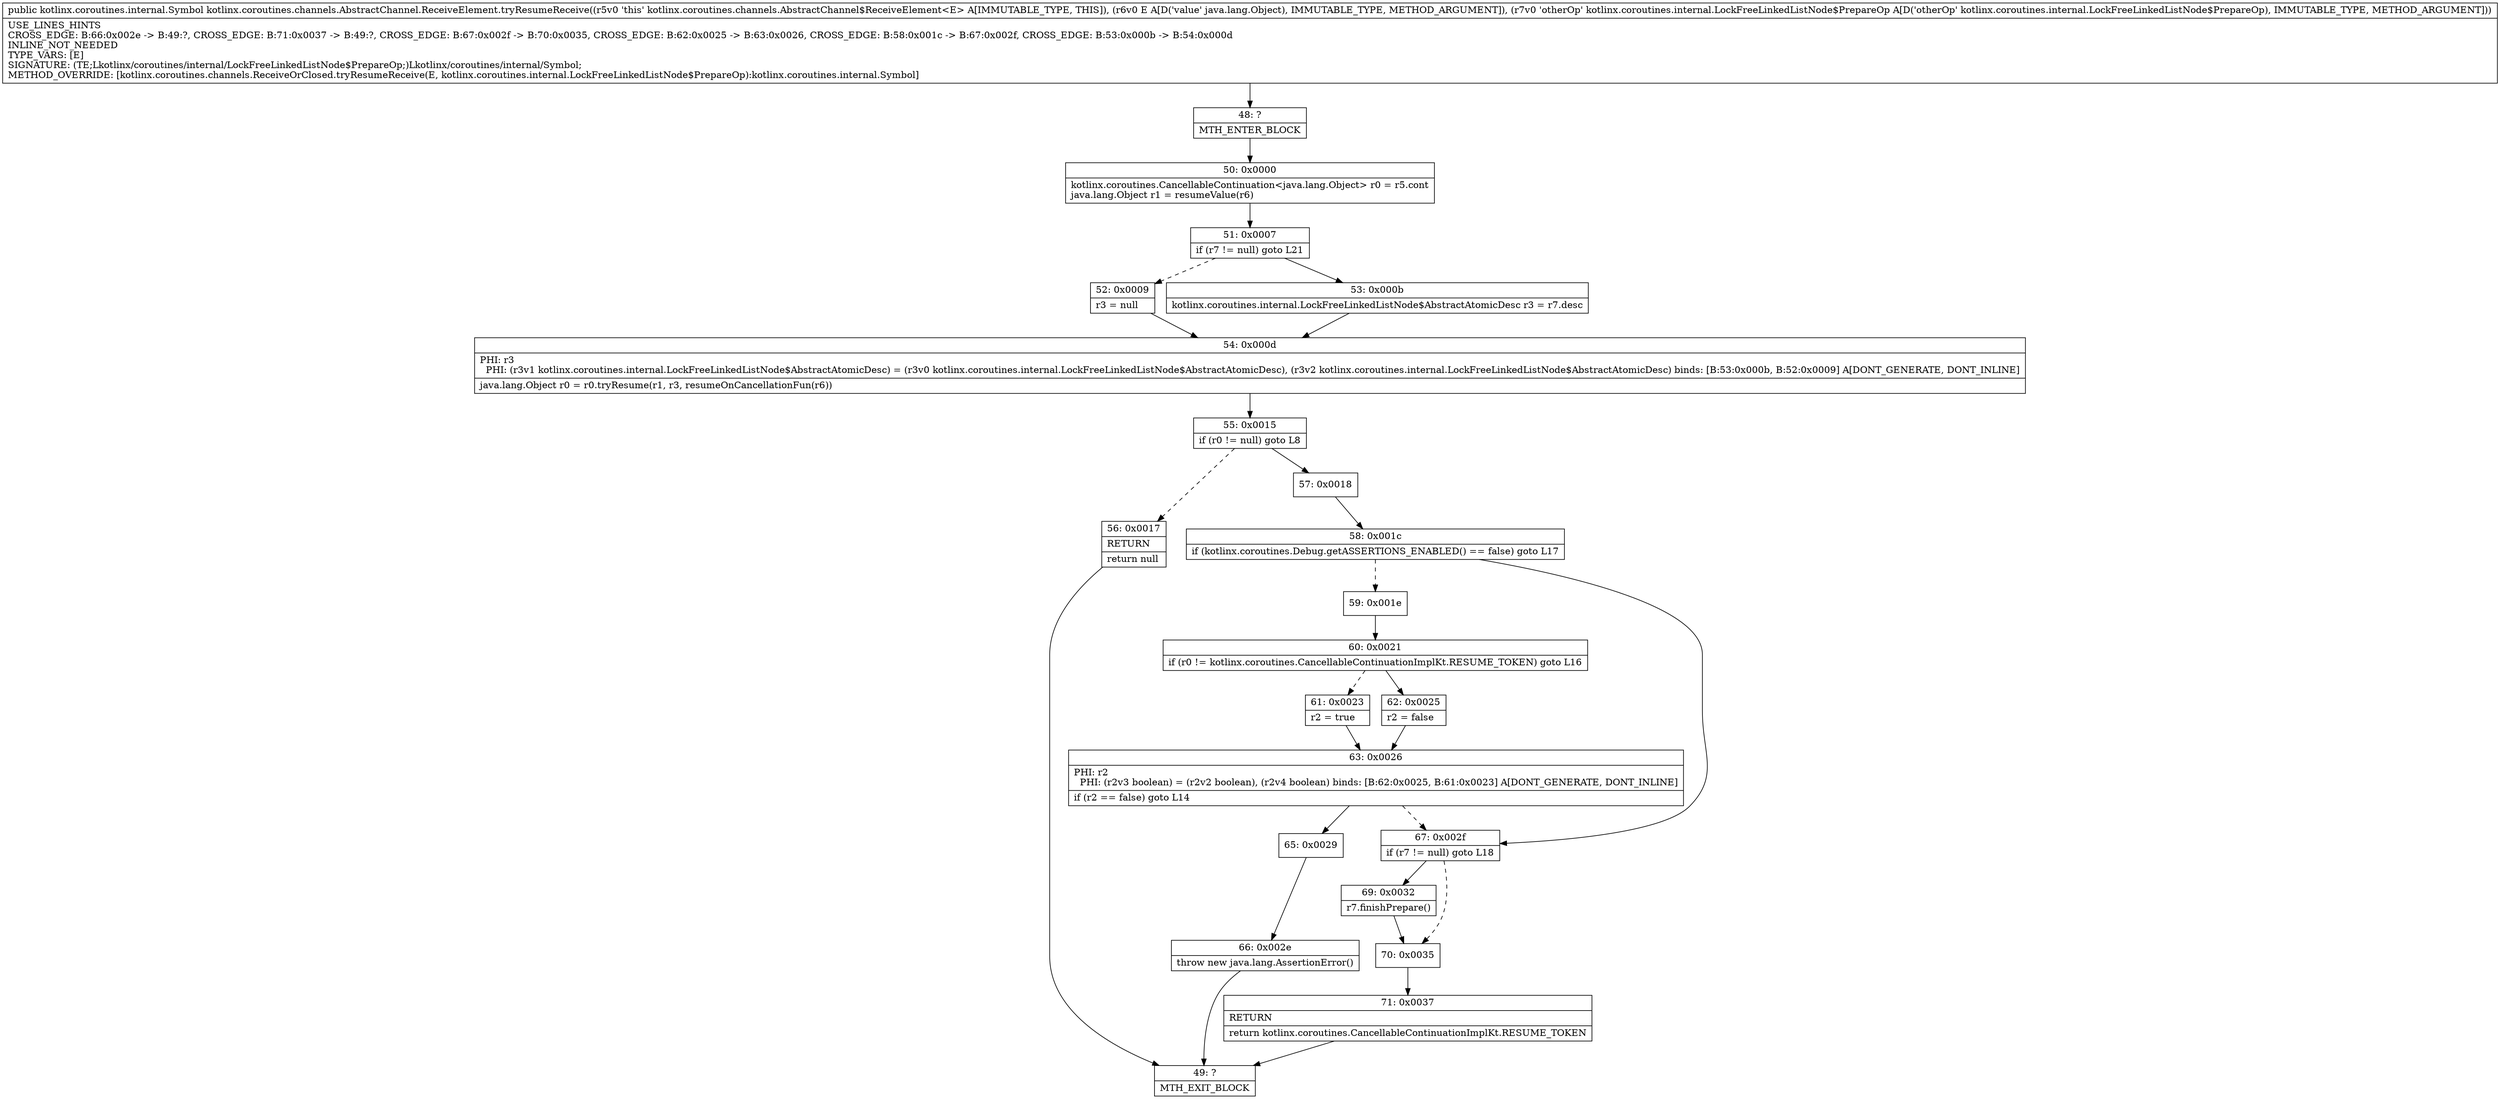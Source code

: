 digraph "CFG forkotlinx.coroutines.channels.AbstractChannel.ReceiveElement.tryResumeReceive(Ljava\/lang\/Object;Lkotlinx\/coroutines\/internal\/LockFreeLinkedListNode$PrepareOp;)Lkotlinx\/coroutines\/internal\/Symbol;" {
Node_48 [shape=record,label="{48\:\ ?|MTH_ENTER_BLOCK\l}"];
Node_50 [shape=record,label="{50\:\ 0x0000|kotlinx.coroutines.CancellableContinuation\<java.lang.Object\> r0 = r5.cont\ljava.lang.Object r1 = resumeValue(r6)\l}"];
Node_51 [shape=record,label="{51\:\ 0x0007|if (r7 != null) goto L21\l}"];
Node_52 [shape=record,label="{52\:\ 0x0009|r3 = null\l}"];
Node_54 [shape=record,label="{54\:\ 0x000d|PHI: r3 \l  PHI: (r3v1 kotlinx.coroutines.internal.LockFreeLinkedListNode$AbstractAtomicDesc) = (r3v0 kotlinx.coroutines.internal.LockFreeLinkedListNode$AbstractAtomicDesc), (r3v2 kotlinx.coroutines.internal.LockFreeLinkedListNode$AbstractAtomicDesc) binds: [B:53:0x000b, B:52:0x0009] A[DONT_GENERATE, DONT_INLINE]\l|java.lang.Object r0 = r0.tryResume(r1, r3, resumeOnCancellationFun(r6))\l}"];
Node_55 [shape=record,label="{55\:\ 0x0015|if (r0 != null) goto L8\l}"];
Node_56 [shape=record,label="{56\:\ 0x0017|RETURN\l|return null\l}"];
Node_49 [shape=record,label="{49\:\ ?|MTH_EXIT_BLOCK\l}"];
Node_57 [shape=record,label="{57\:\ 0x0018}"];
Node_58 [shape=record,label="{58\:\ 0x001c|if (kotlinx.coroutines.Debug.getASSERTIONS_ENABLED() == false) goto L17\l}"];
Node_59 [shape=record,label="{59\:\ 0x001e}"];
Node_60 [shape=record,label="{60\:\ 0x0021|if (r0 != kotlinx.coroutines.CancellableContinuationImplKt.RESUME_TOKEN) goto L16\l}"];
Node_61 [shape=record,label="{61\:\ 0x0023|r2 = true\l}"];
Node_63 [shape=record,label="{63\:\ 0x0026|PHI: r2 \l  PHI: (r2v3 boolean) = (r2v2 boolean), (r2v4 boolean) binds: [B:62:0x0025, B:61:0x0023] A[DONT_GENERATE, DONT_INLINE]\l|if (r2 == false) goto L14\l}"];
Node_65 [shape=record,label="{65\:\ 0x0029}"];
Node_66 [shape=record,label="{66\:\ 0x002e|throw new java.lang.AssertionError()\l}"];
Node_62 [shape=record,label="{62\:\ 0x0025|r2 = false\l}"];
Node_67 [shape=record,label="{67\:\ 0x002f|if (r7 != null) goto L18\l}"];
Node_69 [shape=record,label="{69\:\ 0x0032|r7.finishPrepare()\l}"];
Node_70 [shape=record,label="{70\:\ 0x0035}"];
Node_71 [shape=record,label="{71\:\ 0x0037|RETURN\l|return kotlinx.coroutines.CancellableContinuationImplKt.RESUME_TOKEN\l}"];
Node_53 [shape=record,label="{53\:\ 0x000b|kotlinx.coroutines.internal.LockFreeLinkedListNode$AbstractAtomicDesc r3 = r7.desc\l}"];
MethodNode[shape=record,label="{public kotlinx.coroutines.internal.Symbol kotlinx.coroutines.channels.AbstractChannel.ReceiveElement.tryResumeReceive((r5v0 'this' kotlinx.coroutines.channels.AbstractChannel$ReceiveElement\<E\> A[IMMUTABLE_TYPE, THIS]), (r6v0 E A[D('value' java.lang.Object), IMMUTABLE_TYPE, METHOD_ARGUMENT]), (r7v0 'otherOp' kotlinx.coroutines.internal.LockFreeLinkedListNode$PrepareOp A[D('otherOp' kotlinx.coroutines.internal.LockFreeLinkedListNode$PrepareOp), IMMUTABLE_TYPE, METHOD_ARGUMENT]))  | USE_LINES_HINTS\lCROSS_EDGE: B:66:0x002e \-\> B:49:?, CROSS_EDGE: B:71:0x0037 \-\> B:49:?, CROSS_EDGE: B:67:0x002f \-\> B:70:0x0035, CROSS_EDGE: B:62:0x0025 \-\> B:63:0x0026, CROSS_EDGE: B:58:0x001c \-\> B:67:0x002f, CROSS_EDGE: B:53:0x000b \-\> B:54:0x000d\lINLINE_NOT_NEEDED\lTYPE_VARS: [E]\lSIGNATURE: (TE;Lkotlinx\/coroutines\/internal\/LockFreeLinkedListNode$PrepareOp;)Lkotlinx\/coroutines\/internal\/Symbol;\lMETHOD_OVERRIDE: [kotlinx.coroutines.channels.ReceiveOrClosed.tryResumeReceive(E, kotlinx.coroutines.internal.LockFreeLinkedListNode$PrepareOp):kotlinx.coroutines.internal.Symbol]\l}"];
MethodNode -> Node_48;Node_48 -> Node_50;
Node_50 -> Node_51;
Node_51 -> Node_52[style=dashed];
Node_51 -> Node_53;
Node_52 -> Node_54;
Node_54 -> Node_55;
Node_55 -> Node_56[style=dashed];
Node_55 -> Node_57;
Node_56 -> Node_49;
Node_57 -> Node_58;
Node_58 -> Node_59[style=dashed];
Node_58 -> Node_67;
Node_59 -> Node_60;
Node_60 -> Node_61[style=dashed];
Node_60 -> Node_62;
Node_61 -> Node_63;
Node_63 -> Node_65;
Node_63 -> Node_67[style=dashed];
Node_65 -> Node_66;
Node_66 -> Node_49;
Node_62 -> Node_63;
Node_67 -> Node_69;
Node_67 -> Node_70[style=dashed];
Node_69 -> Node_70;
Node_70 -> Node_71;
Node_71 -> Node_49;
Node_53 -> Node_54;
}

